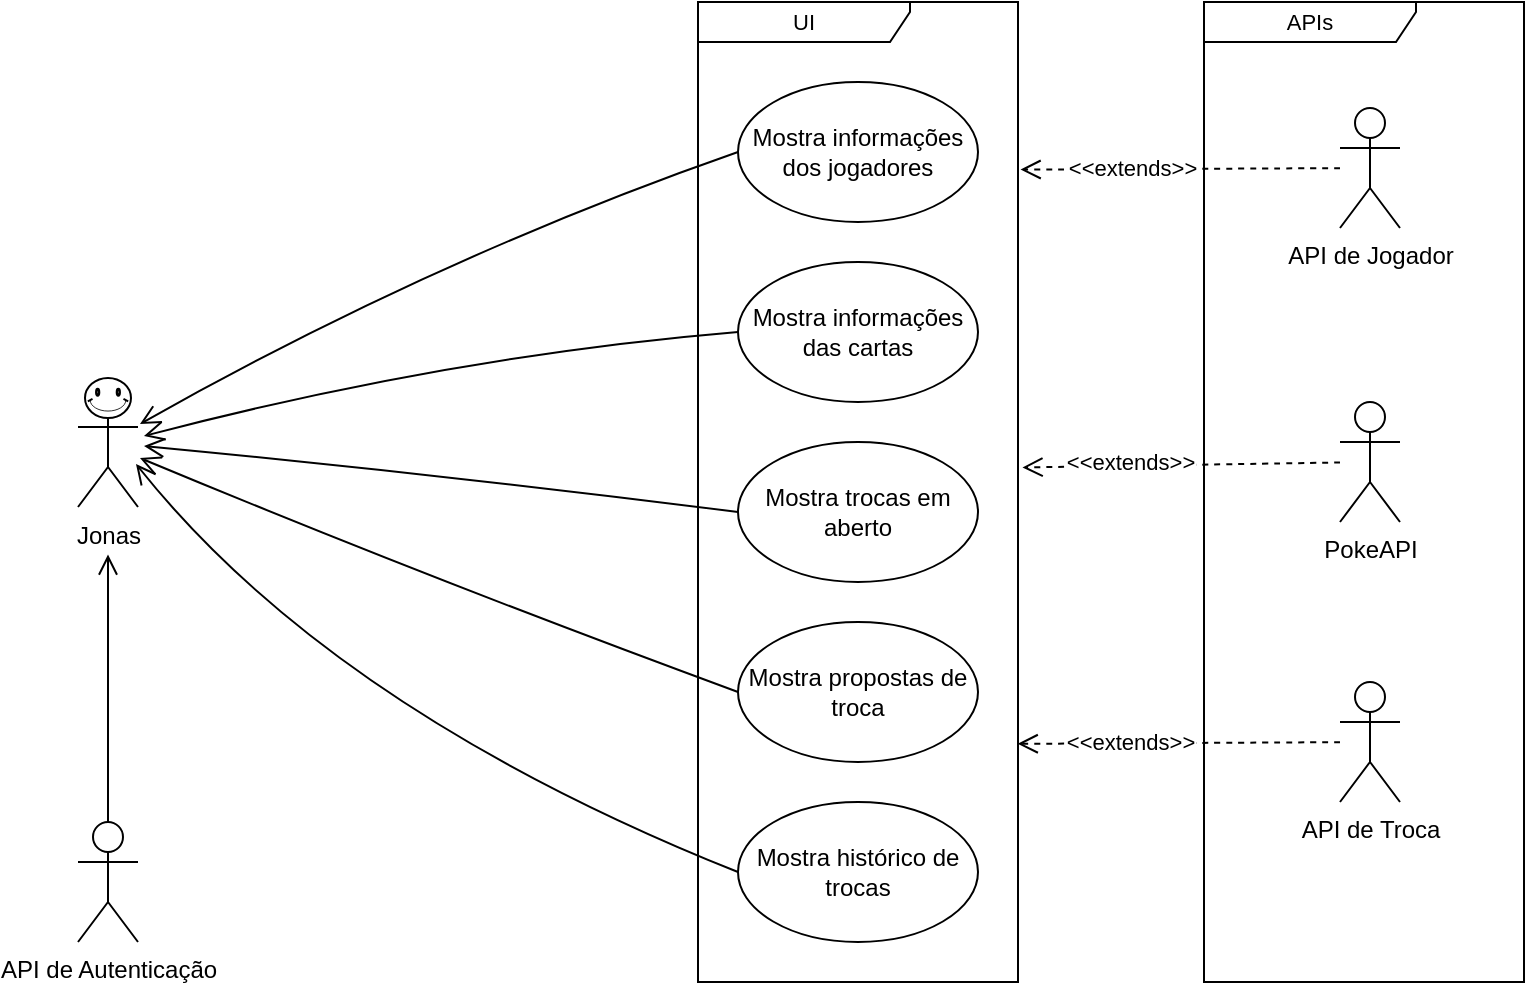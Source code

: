 <mxfile version="26.2.10" pages="2">
  <diagram name="Diagrama de caso de uso" id="q5Q0HnHNC897IRmGhIEo">
    <mxGraphModel dx="989" dy="538" grid="0" gridSize="10" guides="1" tooltips="1" connect="1" arrows="1" fold="1" page="0" pageScale="1" pageWidth="850" pageHeight="1100" background="none" math="0" shadow="0">
      <root>
        <mxCell id="0" />
        <mxCell id="1" parent="0" />
        <mxCell id="7NV7xG-uS9PKFknftASq-3" style="edgeStyle=none;curved=1;rounded=0;orthogonalLoop=1;jettySize=auto;html=1;entryX=0;entryY=0.5;entryDx=0;entryDy=0;fontSize=12;startSize=8;endSize=8;endArrow=none;startFill=0;startArrow=open;" parent="1" target="cr2DgL153ClsetmP0AdC-1" edge="1">
          <mxGeometry relative="1" as="geometry">
            <Array as="points">
              <mxPoint x="316" y="247" />
            </Array>
            <mxPoint x="400" y="195" as="targetPoint" />
            <mxPoint x="163" y="287" as="sourcePoint" />
          </mxGeometry>
        </mxCell>
        <mxCell id="7NV7xG-uS9PKFknftASq-5" style="edgeStyle=none;curved=1;rounded=0;orthogonalLoop=1;jettySize=auto;html=1;entryX=0;entryY=0.5;entryDx=0;entryDy=0;fontSize=12;startSize=8;endSize=8;endArrow=none;startFill=0;startArrow=open;" parent="1" target="cr2DgL153ClsetmP0AdC-2" edge="1">
          <mxGeometry relative="1" as="geometry">
            <Array as="points">
              <mxPoint x="310" y="306" />
            </Array>
            <mxPoint x="400" y="335" as="targetPoint" />
            <mxPoint x="163" y="292" as="sourcePoint" />
          </mxGeometry>
        </mxCell>
        <mxCell id="7NV7xG-uS9PKFknftASq-6" style="edgeStyle=none;curved=1;rounded=0;orthogonalLoop=1;jettySize=auto;html=1;entryX=0;entryY=0.5;entryDx=0;entryDy=0;fontSize=12;startSize=8;endSize=8;endArrow=none;startFill=0;startArrow=open;" parent="1" target="cr2DgL153ClsetmP0AdC-4" edge="1">
          <mxGeometry relative="1" as="geometry">
            <Array as="points">
              <mxPoint x="305" y="358" />
            </Array>
            <mxPoint x="400" y="405" as="targetPoint" />
            <mxPoint x="161" y="298" as="sourcePoint" />
          </mxGeometry>
        </mxCell>
        <mxCell id="7NV7xG-uS9PKFknftASq-7" style="edgeStyle=none;curved=1;rounded=0;orthogonalLoop=1;jettySize=auto;html=1;entryX=0;entryY=0.5;entryDx=0;entryDy=0;fontSize=12;startSize=8;endSize=8;endArrow=none;startFill=0;startArrow=open;" parent="1" target="cr2DgL153ClsetmP0AdC-5" edge="1">
          <mxGeometry relative="1" as="geometry">
            <Array as="points">
              <mxPoint x="257" y="424" />
            </Array>
            <mxPoint x="400" y="475" as="targetPoint" />
            <mxPoint x="159" y="301" as="sourcePoint" />
          </mxGeometry>
        </mxCell>
        <mxCell id="1iPAXhDrvb-g_Z3nLl4W-2" value="Jonas" style="shape=umlActor;verticalLabelPosition=bottom;verticalAlign=top;html=1;outlineConnect=0;labelBackgroundColor=none;" parent="1" vertex="1">
          <mxGeometry x="130" y="262.5" width="30" height="60" as="geometry" />
        </mxCell>
        <mxCell id="1iPAXhDrvb-g_Z3nLl4W-13" value="" style="verticalLabelPosition=bottom;verticalAlign=top;html=1;shape=mxgraph.basic.smiley;labelBackgroundColor=none;" parent="1" vertex="1">
          <mxGeometry x="133.5" y="258" width="23" height="20" as="geometry" />
        </mxCell>
        <mxCell id="cr2DgL153ClsetmP0AdC-1" value="Mostra informações das cartas" style="ellipse;whiteSpace=wrap;html=1;" parent="1" vertex="1">
          <mxGeometry x="460" y="200" width="120" height="70" as="geometry" />
        </mxCell>
        <mxCell id="cr2DgL153ClsetmP0AdC-2" value="Mostra trocas em aberto" style="ellipse;whiteSpace=wrap;html=1;" parent="1" vertex="1">
          <mxGeometry x="460" y="290" width="120" height="70" as="geometry" />
        </mxCell>
        <mxCell id="cr2DgL153ClsetmP0AdC-3" value="Mostra i&lt;span style=&quot;background-color: transparent; color: light-dark(rgb(0, 0, 0), rgb(255, 255, 255));&quot;&gt;nformações dos jogadores&lt;/span&gt;" style="ellipse;whiteSpace=wrap;html=1;" parent="1" vertex="1">
          <mxGeometry x="460" y="110" width="120" height="70" as="geometry" />
        </mxCell>
        <mxCell id="cr2DgL153ClsetmP0AdC-4" value="Mostra propostas de troca" style="ellipse;whiteSpace=wrap;html=1;" parent="1" vertex="1">
          <mxGeometry x="460" y="380" width="120" height="70" as="geometry" />
        </mxCell>
        <mxCell id="cr2DgL153ClsetmP0AdC-5" value="Mostra histórico de trocas" style="ellipse;whiteSpace=wrap;html=1;" parent="1" vertex="1">
          <mxGeometry x="460" y="470" width="120" height="70" as="geometry" />
        </mxCell>
        <mxCell id="01l0vP2sXItomz10LRTy-16" style="edgeStyle=none;shape=connector;curved=1;rounded=0;orthogonalLoop=1;jettySize=auto;html=1;entryX=0;entryY=0.5;entryDx=0;entryDy=0;strokeColor=default;align=center;verticalAlign=middle;fontFamily=Helvetica;fontSize=12;fontColor=default;labelBackgroundColor=default;startFill=0;startSize=8;endArrow=none;endSize=8;startArrow=open;" parent="1" target="cr2DgL153ClsetmP0AdC-3" edge="1">
          <mxGeometry relative="1" as="geometry">
            <Array as="points">
              <mxPoint x="308" y="198" />
            </Array>
            <mxPoint x="161" y="281" as="sourcePoint" />
          </mxGeometry>
        </mxCell>
        <mxCell id="fW-dDwqVfDjb9ZclWdb1-9" value="UI" style="shape=umlFrame;whiteSpace=wrap;html=1;pointerEvents=0;fontFamily=Helvetica;fontSize=11;fontColor=default;labelBackgroundColor=default;width=106;height=20;" parent="1" vertex="1">
          <mxGeometry x="440" y="70" width="160" height="490" as="geometry" />
        </mxCell>
        <mxCell id="01l0vP2sXItomz10LRTy-3" value="APIs" style="shape=umlFrame;whiteSpace=wrap;html=1;pointerEvents=0;fontFamily=Helvetica;fontSize=11;fontColor=default;labelBackgroundColor=default;width=106;height=20;" parent="1" vertex="1">
          <mxGeometry x="693" y="70" width="160" height="490" as="geometry" />
        </mxCell>
        <mxCell id="AETbVoD7sWcdyevvZo6Y-5" value="API de Jogador" style="shape=umlActor;verticalLabelPosition=bottom;verticalAlign=top;html=1;outlineConnect=0;" parent="1" vertex="1">
          <mxGeometry x="761" y="123" width="30" height="60" as="geometry" />
        </mxCell>
        <mxCell id="AETbVoD7sWcdyevvZo6Y-9" value="PokeAPI" style="shape=umlActor;verticalLabelPosition=bottom;verticalAlign=top;html=1;outlineConnect=0;" parent="1" vertex="1">
          <mxGeometry x="761" y="270" width="30" height="60" as="geometry" />
        </mxCell>
        <mxCell id="AETbVoD7sWcdyevvZo6Y-10" value="API de Troca" style="shape=umlActor;verticalLabelPosition=bottom;verticalAlign=top;html=1;outlineConnect=0;" parent="1" vertex="1">
          <mxGeometry x="761" y="410" width="30" height="60" as="geometry" />
        </mxCell>
        <mxCell id="AETbVoD7sWcdyevvZo6Y-13" style="edgeStyle=none;curved=1;rounded=0;orthogonalLoop=1;jettySize=auto;html=1;entryX=1.008;entryY=0.171;entryDx=0;entryDy=0;entryPerimeter=0;fontSize=12;startSize=8;endSize=8;endArrow=open;endFill=0;dashed=1;" parent="1" source="AETbVoD7sWcdyevvZo6Y-5" target="fW-dDwqVfDjb9ZclWdb1-9" edge="1">
          <mxGeometry relative="1" as="geometry" />
        </mxCell>
        <mxCell id="sfoTxM4zX_ERkdPOaKE--1" value="&amp;lt;&amp;lt;extends&amp;gt;&amp;gt;" style="edgeLabel;html=1;align=center;verticalAlign=middle;resizable=0;points=[];" vertex="1" connectable="0" parent="AETbVoD7sWcdyevvZo6Y-13">
          <mxGeometry x="0.45" y="-2" relative="1" as="geometry">
            <mxPoint x="12" y="1" as="offset" />
          </mxGeometry>
        </mxCell>
        <mxCell id="AETbVoD7sWcdyevvZo6Y-14" style="edgeStyle=none;curved=1;rounded=0;orthogonalLoop=1;jettySize=auto;html=1;entryX=0.999;entryY=0.757;entryDx=0;entryDy=0;entryPerimeter=0;fontSize=12;startSize=8;endSize=8;endArrow=open;endFill=0;dashed=1;" parent="1" source="AETbVoD7sWcdyevvZo6Y-10" target="fW-dDwqVfDjb9ZclWdb1-9" edge="1">
          <mxGeometry relative="1" as="geometry" />
        </mxCell>
        <mxCell id="sfoTxM4zX_ERkdPOaKE--4" value="&amp;lt;&amp;lt;extends&amp;gt;&amp;gt;" style="edgeLabel;html=1;align=center;verticalAlign=middle;resizable=0;points=[];" vertex="1" connectable="0" parent="AETbVoD7sWcdyevvZo6Y-14">
          <mxGeometry x="0.293" y="1" relative="1" as="geometry">
            <mxPoint x="-1" y="-2" as="offset" />
          </mxGeometry>
        </mxCell>
        <mxCell id="AETbVoD7sWcdyevvZo6Y-15" style="edgeStyle=none;curved=1;rounded=0;orthogonalLoop=1;jettySize=auto;html=1;entryX=1.014;entryY=0.475;entryDx=0;entryDy=0;entryPerimeter=0;fontSize=12;startSize=8;endSize=8;endArrow=open;endFill=0;dashed=1;" parent="1" source="AETbVoD7sWcdyevvZo6Y-9" target="fW-dDwqVfDjb9ZclWdb1-9" edge="1">
          <mxGeometry relative="1" as="geometry" />
        </mxCell>
        <mxCell id="sfoTxM4zX_ERkdPOaKE--3" value="&amp;lt;&amp;lt;extends&amp;gt;&amp;gt;" style="edgeLabel;html=1;align=center;verticalAlign=middle;resizable=0;points=[];" vertex="1" connectable="0" parent="AETbVoD7sWcdyevvZo6Y-15">
          <mxGeometry x="0.348" relative="1" as="geometry">
            <mxPoint x="2" y="-2" as="offset" />
          </mxGeometry>
        </mxCell>
        <mxCell id="AETbVoD7sWcdyevvZo6Y-17" style="edgeStyle=none;curved=1;rounded=0;orthogonalLoop=1;jettySize=auto;html=1;fontSize=12;startSize=8;endSize=8;endArrow=open;endFill=0;" parent="1" source="AETbVoD7sWcdyevvZo6Y-16" edge="1">
          <mxGeometry relative="1" as="geometry">
            <mxPoint x="145" y="346.238" as="targetPoint" />
          </mxGeometry>
        </mxCell>
        <mxCell id="AETbVoD7sWcdyevvZo6Y-16" value="API de Autenticação" style="shape=umlActor;verticalLabelPosition=bottom;verticalAlign=top;html=1;outlineConnect=0;" parent="1" vertex="1">
          <mxGeometry x="130" y="480" width="30" height="60" as="geometry" />
        </mxCell>
      </root>
    </mxGraphModel>
  </diagram>
  <diagram id="-CV712XTLlUQQxjlEUlC" name="Diagrama de classes">
    <mxGraphModel dx="1215" dy="764" grid="0" gridSize="10" guides="1" tooltips="1" connect="1" arrows="1" fold="1" page="0" pageScale="1" pageWidth="850" pageHeight="1100" math="0" shadow="0">
      <root>
        <mxCell id="0" />
        <mxCell id="1" parent="0" />
        <mxCell id="NgLpLEp_pREK2nsnqpGd-26" value="&lt;div style=&quot;line-height: 150%;&quot;&gt;&lt;p style=&quot;margin:0px;margin-top:4px;text-align:center;&quot;&gt;&lt;b&gt;ADM&lt;/b&gt;&lt;/p&gt;&lt;hr size=&quot;1&quot; style=&quot;border-style:solid;&quot;&gt;&lt;p style=&quot;margin:0px;margin-left:4px;&quot;&gt;- token: String&lt;/p&gt;&lt;p style=&quot;margin:0px;margin-left:4px;&quot;&gt;+ nome: String&lt;/p&gt;&lt;p style=&quot;margin:0px;margin-left:4px;&quot;&gt;+ email: String&lt;/p&gt;&lt;hr size=&quot;1&quot; style=&quot;border-style:solid;&quot;&gt;&lt;p style=&quot;margin:0px;margin-left:4px;&quot;&gt;&lt;br&gt;&lt;/p&gt;&lt;p style=&quot;margin:0px;margin-left:4px;&quot;&gt;&lt;br&gt;&lt;/p&gt;&lt;/div&gt;" style="verticalAlign=top;align=left;overflow=fill;html=1;whiteSpace=wrap;" parent="1" vertex="1">
          <mxGeometry x="25" y="149" width="187" height="127" as="geometry" />
        </mxCell>
        <mxCell id="Z8R0I0xb3j2OHpnb4Ci0-22" style="edgeStyle=none;shape=connector;curved=1;rounded=0;orthogonalLoop=1;jettySize=auto;html=1;entryX=0.5;entryY=1;entryDx=0;entryDy=0;strokeColor=default;align=center;verticalAlign=middle;fontFamily=Helvetica;fontSize=12;fontColor=default;labelBackgroundColor=default;startFill=0;startSize=8;endArrow=classic;endSize=8;endFill=1;exitX=0.75;exitY=1;exitDx=0;exitDy=0;" parent="1" edge="1">
          <mxGeometry relative="1" as="geometry">
            <Array as="points">
              <mxPoint x="9" y="1148" />
            </Array>
            <mxPoint x="-83" y="934" as="targetPoint" />
          </mxGeometry>
        </mxCell>
        <mxCell id="1vm18joi6ZdQncbu0h7F-1" value="&lt;div style=&quot;line-height: 150%;&quot;&gt;&lt;p style=&quot;margin:0px;margin-top:4px;text-align:center;&quot;&gt;&lt;b&gt;UI&lt;/b&gt;&lt;/p&gt;&lt;hr size=&quot;1&quot; style=&quot;border-style:solid;&quot;&gt;&lt;p style=&quot;margin:0px;margin-left:4px;&quot;&gt;&lt;/p&gt;&lt;p style=&quot;margin:0px;margin-left:4px;&quot;&gt;- autheticateADM()&lt;/p&gt;&lt;p style=&quot;margin:0px;margin-left:4px;&quot;&gt;&lt;span style=&quot;background-color: transparent; color: light-dark(rgb(0, 0, 0), rgb(255, 255, 255));&quot;&gt;+ m&lt;/span&gt;&lt;span style=&quot;background-color: transparent; color: light-dark(rgb(0, 0, 0), rgb(255, 255, 255)); text-align: center;&quot;&gt;ostra&lt;/span&gt;&lt;span style=&quot;text-align: center;&quot;&gt;_&lt;/span&gt;&lt;span style=&quot;background-color: transparent; color: light-dark(rgb(0, 0, 0), rgb(255, 255, 255)); text-align: center;&quot;&gt;i&lt;/span&gt;&lt;span style=&quot;background-color: transparent; color: light-dark(rgb(0, 0, 0), rgb(255, 255, 255)); text-align: center;&quot;&gt;nformacoes&lt;/span&gt;&lt;span style=&quot;text-align: center;&quot;&gt;_&lt;/span&gt;&lt;span style=&quot;background-color: transparent; color: light-dark(rgb(0, 0, 0), rgb(255, 255, 255)); text-align: center;&quot;&gt;dos&lt;/span&gt;&lt;span style=&quot;text-align: center;&quot;&gt;_&lt;/span&gt;&lt;span style=&quot;background-color: transparent; color: light-dark(rgb(0, 0, 0), rgb(255, 255, 255)); text-align: center;&quot;&gt;jogadores()&lt;/span&gt;&lt;/p&gt;&lt;p style=&quot;margin:0px;margin-left:4px;&quot;&gt;+ m&lt;span style=&quot;text-align: center;&quot;&gt;ostra&lt;/span&gt;&lt;span style=&quot;text-align: center;&quot;&gt;_&lt;/span&gt;&lt;span style=&quot;text-align: center;&quot;&gt;informacoes&lt;/span&gt;&lt;span style=&quot;text-align: center;&quot;&gt;_&lt;/span&gt;&lt;span style=&quot;text-align: center;&quot;&gt;das&lt;/span&gt;&lt;span style=&quot;text-align: center;&quot;&gt;_&lt;/span&gt;&lt;span style=&quot;text-align: center;&quot;&gt;cartas&lt;/span&gt;()&lt;/p&gt;&lt;p style=&quot;margin:0px;margin-left:4px;&quot;&gt;+ m&lt;span style=&quot;text-align: center;&quot;&gt;ostra&lt;/span&gt;&lt;span style=&quot;text-align: center;&quot;&gt;_&lt;/span&gt;&lt;span style=&quot;text-align: center;&quot;&gt;trocas&lt;/span&gt;&lt;span style=&quot;text-align: center;&quot;&gt;_&lt;/span&gt;&lt;span style=&quot;text-align: center;&quot;&gt;em&lt;/span&gt;&lt;span style=&quot;text-align: center;&quot;&gt;_&lt;/span&gt;&lt;span style=&quot;text-align: center;&quot;&gt;aberto&lt;/span&gt;()&lt;/p&gt;&lt;p style=&quot;margin:0px;margin-left:4px;&quot;&gt;+ m&lt;span style=&quot;text-align: center;&quot;&gt;ostra_propostas&lt;/span&gt;&lt;span style=&quot;text-align: center;&quot;&gt;_&lt;/span&gt;&lt;span style=&quot;text-align: center;&quot;&gt;de&lt;/span&gt;&lt;span style=&quot;text-align: center;&quot;&gt;_&lt;/span&gt;&lt;span style=&quot;text-align: center;&quot;&gt;troca&lt;/span&gt;()&lt;/p&gt;&lt;p style=&quot;margin:0px;margin-left:4px;&quot;&gt;+ m&lt;span style=&quot;text-align: center;&quot;&gt;ostra_historico_de_trocas&lt;/span&gt;()&lt;/p&gt;&lt;p style=&quot;margin:0px;margin-left:4px;&quot;&gt;&lt;br&gt;&lt;/p&gt;&lt;/div&gt;" style="verticalAlign=top;align=left;overflow=fill;html=1;whiteSpace=wrap;" parent="1" vertex="1">
          <mxGeometry x="295" y="128" width="224.5" height="165" as="geometry" />
        </mxCell>
      </root>
    </mxGraphModel>
  </diagram>
</mxfile>

